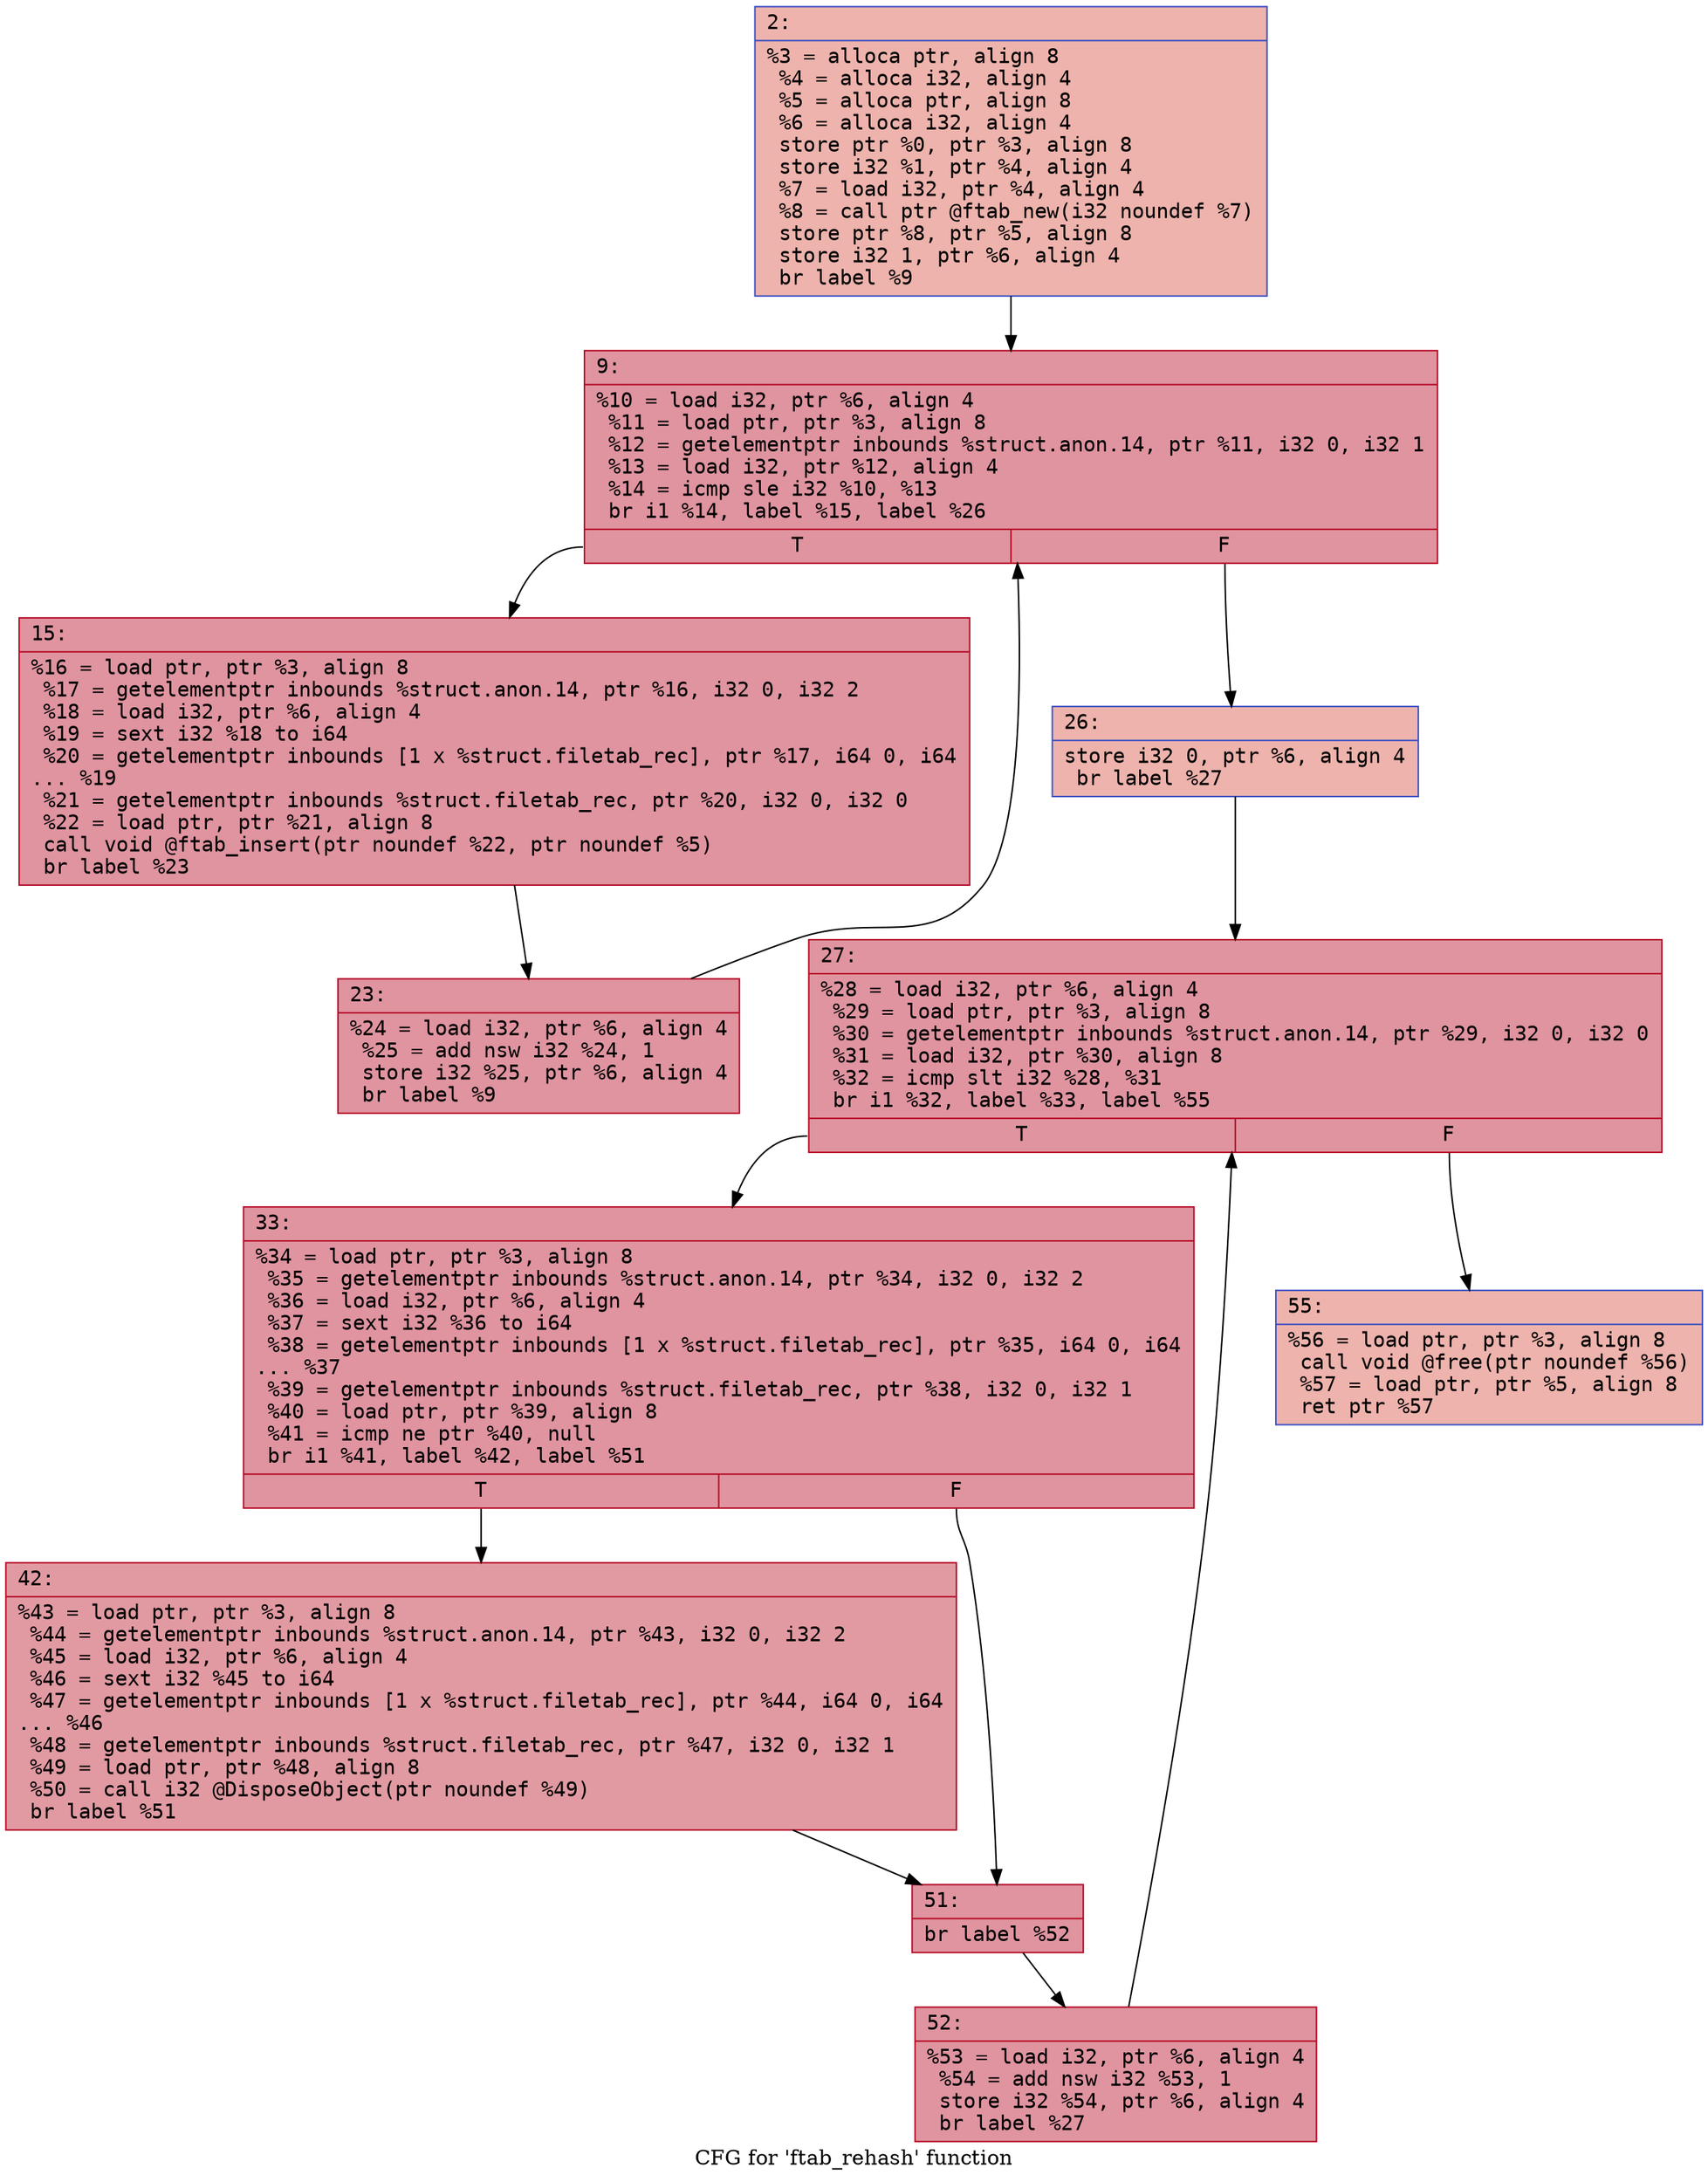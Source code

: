 digraph "CFG for 'ftab_rehash' function" {
	label="CFG for 'ftab_rehash' function";

	Node0x6000039854f0 [shape=record,color="#3d50c3ff", style=filled, fillcolor="#d6524470" fontname="Courier",label="{2:\l|  %3 = alloca ptr, align 8\l  %4 = alloca i32, align 4\l  %5 = alloca ptr, align 8\l  %6 = alloca i32, align 4\l  store ptr %0, ptr %3, align 8\l  store i32 %1, ptr %4, align 4\l  %7 = load i32, ptr %4, align 4\l  %8 = call ptr @ftab_new(i32 noundef %7)\l  store ptr %8, ptr %5, align 8\l  store i32 1, ptr %6, align 4\l  br label %9\l}"];
	Node0x6000039854f0 -> Node0x600003985540[tooltip="2 -> 9\nProbability 100.00%" ];
	Node0x600003985540 [shape=record,color="#b70d28ff", style=filled, fillcolor="#b70d2870" fontname="Courier",label="{9:\l|  %10 = load i32, ptr %6, align 4\l  %11 = load ptr, ptr %3, align 8\l  %12 = getelementptr inbounds %struct.anon.14, ptr %11, i32 0, i32 1\l  %13 = load i32, ptr %12, align 4\l  %14 = icmp sle i32 %10, %13\l  br i1 %14, label %15, label %26\l|{<s0>T|<s1>F}}"];
	Node0x600003985540:s0 -> Node0x600003985590[tooltip="9 -> 15\nProbability 96.88%" ];
	Node0x600003985540:s1 -> Node0x600003985630[tooltip="9 -> 26\nProbability 3.12%" ];
	Node0x600003985590 [shape=record,color="#b70d28ff", style=filled, fillcolor="#b70d2870" fontname="Courier",label="{15:\l|  %16 = load ptr, ptr %3, align 8\l  %17 = getelementptr inbounds %struct.anon.14, ptr %16, i32 0, i32 2\l  %18 = load i32, ptr %6, align 4\l  %19 = sext i32 %18 to i64\l  %20 = getelementptr inbounds [1 x %struct.filetab_rec], ptr %17, i64 0, i64\l... %19\l  %21 = getelementptr inbounds %struct.filetab_rec, ptr %20, i32 0, i32 0\l  %22 = load ptr, ptr %21, align 8\l  call void @ftab_insert(ptr noundef %22, ptr noundef %5)\l  br label %23\l}"];
	Node0x600003985590 -> Node0x6000039855e0[tooltip="15 -> 23\nProbability 100.00%" ];
	Node0x6000039855e0 [shape=record,color="#b70d28ff", style=filled, fillcolor="#b70d2870" fontname="Courier",label="{23:\l|  %24 = load i32, ptr %6, align 4\l  %25 = add nsw i32 %24, 1\l  store i32 %25, ptr %6, align 4\l  br label %9\l}"];
	Node0x6000039855e0 -> Node0x600003985540[tooltip="23 -> 9\nProbability 100.00%" ];
	Node0x600003985630 [shape=record,color="#3d50c3ff", style=filled, fillcolor="#d6524470" fontname="Courier",label="{26:\l|  store i32 0, ptr %6, align 4\l  br label %27\l}"];
	Node0x600003985630 -> Node0x600003985680[tooltip="26 -> 27\nProbability 100.00%" ];
	Node0x600003985680 [shape=record,color="#b70d28ff", style=filled, fillcolor="#b70d2870" fontname="Courier",label="{27:\l|  %28 = load i32, ptr %6, align 4\l  %29 = load ptr, ptr %3, align 8\l  %30 = getelementptr inbounds %struct.anon.14, ptr %29, i32 0, i32 0\l  %31 = load i32, ptr %30, align 8\l  %32 = icmp slt i32 %28, %31\l  br i1 %32, label %33, label %55\l|{<s0>T|<s1>F}}"];
	Node0x600003985680:s0 -> Node0x6000039856d0[tooltip="27 -> 33\nProbability 96.88%" ];
	Node0x600003985680:s1 -> Node0x600003985810[tooltip="27 -> 55\nProbability 3.12%" ];
	Node0x6000039856d0 [shape=record,color="#b70d28ff", style=filled, fillcolor="#b70d2870" fontname="Courier",label="{33:\l|  %34 = load ptr, ptr %3, align 8\l  %35 = getelementptr inbounds %struct.anon.14, ptr %34, i32 0, i32 2\l  %36 = load i32, ptr %6, align 4\l  %37 = sext i32 %36 to i64\l  %38 = getelementptr inbounds [1 x %struct.filetab_rec], ptr %35, i64 0, i64\l... %37\l  %39 = getelementptr inbounds %struct.filetab_rec, ptr %38, i32 0, i32 1\l  %40 = load ptr, ptr %39, align 8\l  %41 = icmp ne ptr %40, null\l  br i1 %41, label %42, label %51\l|{<s0>T|<s1>F}}"];
	Node0x6000039856d0:s0 -> Node0x600003985720[tooltip="33 -> 42\nProbability 62.50%" ];
	Node0x6000039856d0:s1 -> Node0x600003985770[tooltip="33 -> 51\nProbability 37.50%" ];
	Node0x600003985720 [shape=record,color="#b70d28ff", style=filled, fillcolor="#bb1b2c70" fontname="Courier",label="{42:\l|  %43 = load ptr, ptr %3, align 8\l  %44 = getelementptr inbounds %struct.anon.14, ptr %43, i32 0, i32 2\l  %45 = load i32, ptr %6, align 4\l  %46 = sext i32 %45 to i64\l  %47 = getelementptr inbounds [1 x %struct.filetab_rec], ptr %44, i64 0, i64\l... %46\l  %48 = getelementptr inbounds %struct.filetab_rec, ptr %47, i32 0, i32 1\l  %49 = load ptr, ptr %48, align 8\l  %50 = call i32 @DisposeObject(ptr noundef %49)\l  br label %51\l}"];
	Node0x600003985720 -> Node0x600003985770[tooltip="42 -> 51\nProbability 100.00%" ];
	Node0x600003985770 [shape=record,color="#b70d28ff", style=filled, fillcolor="#b70d2870" fontname="Courier",label="{51:\l|  br label %52\l}"];
	Node0x600003985770 -> Node0x6000039857c0[tooltip="51 -> 52\nProbability 100.00%" ];
	Node0x6000039857c0 [shape=record,color="#b70d28ff", style=filled, fillcolor="#b70d2870" fontname="Courier",label="{52:\l|  %53 = load i32, ptr %6, align 4\l  %54 = add nsw i32 %53, 1\l  store i32 %54, ptr %6, align 4\l  br label %27\l}"];
	Node0x6000039857c0 -> Node0x600003985680[tooltip="52 -> 27\nProbability 100.00%" ];
	Node0x600003985810 [shape=record,color="#3d50c3ff", style=filled, fillcolor="#d6524470" fontname="Courier",label="{55:\l|  %56 = load ptr, ptr %3, align 8\l  call void @free(ptr noundef %56)\l  %57 = load ptr, ptr %5, align 8\l  ret ptr %57\l}"];
}
